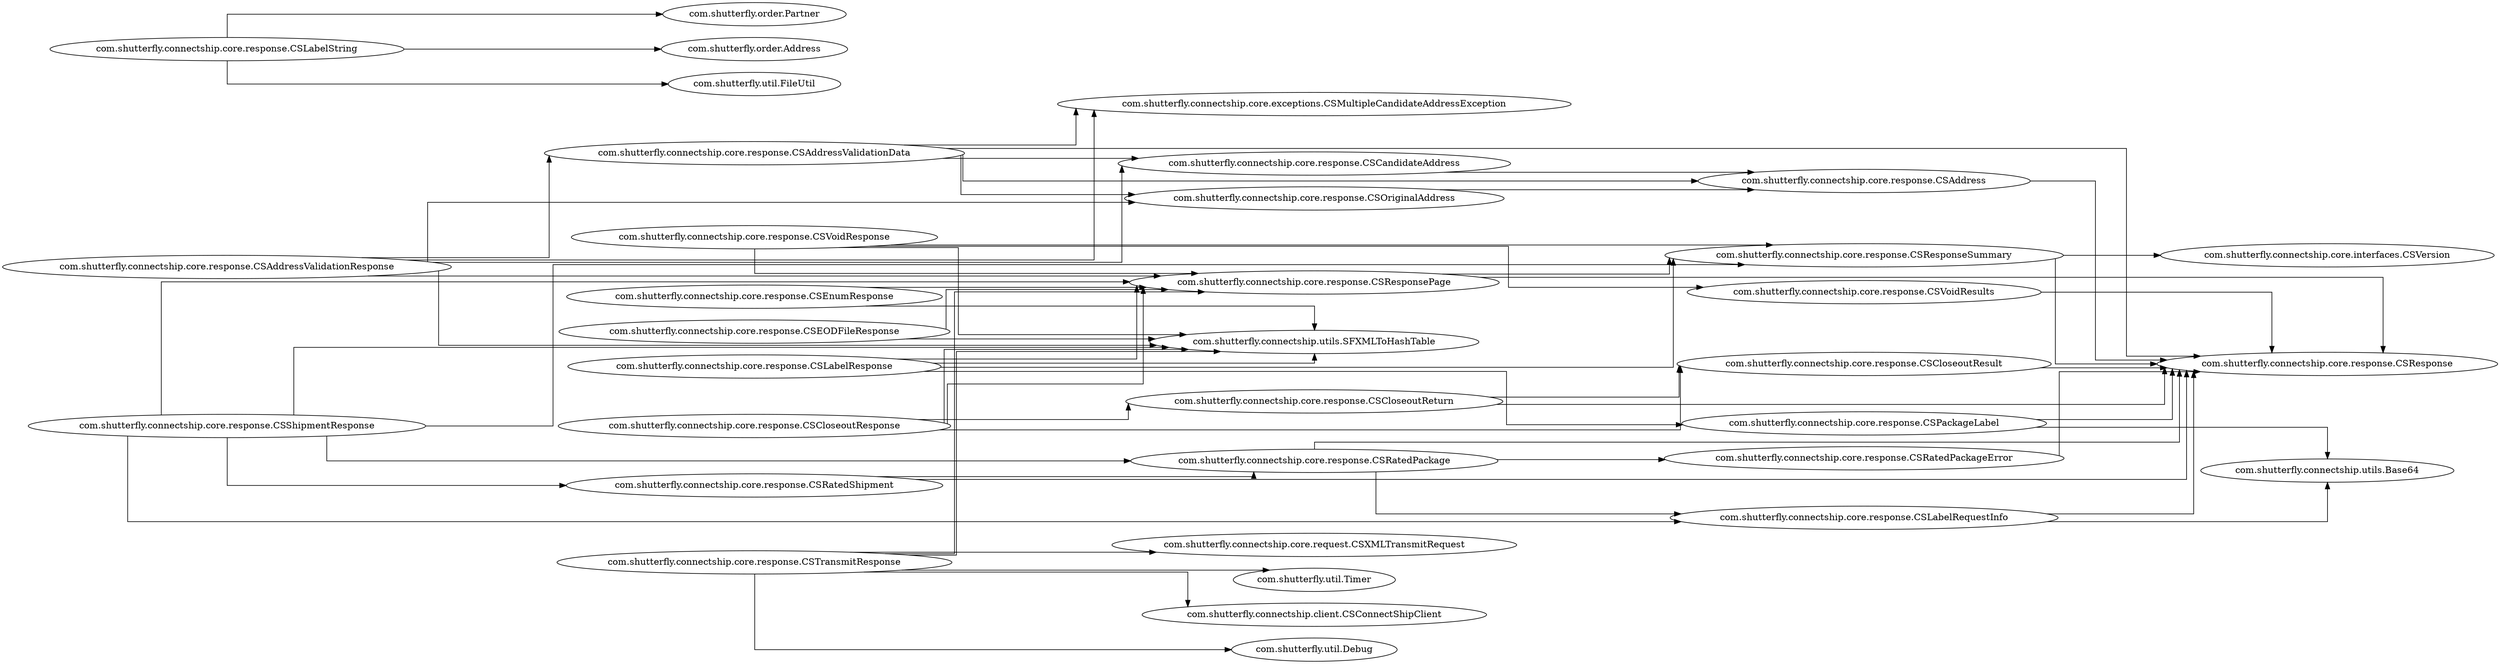 digraph dependencyGraph {
 concentrate=true;
 rankdir="LR"; 
ranksep="2.0";
"com.shutterfly.connectship.core.response.CSAddress"; 
"com.shutterfly.connectship.core.response.CSAddress"->"com.shutterfly.connectship.core.response.CSResponse";
"com.shutterfly.connectship.core.response.CSAddressValidationData"; 
"com.shutterfly.connectship.core.response.CSAddressValidationData"->"com.shutterfly.connectship.core.response.CSResponse";
"com.shutterfly.connectship.core.response.CSAddressValidationData"->"com.shutterfly.connectship.core.response.CSCandidateAddress";
"com.shutterfly.connectship.core.response.CSAddressValidationData"->"com.shutterfly.connectship.core.response.CSOriginalAddress";
"com.shutterfly.connectship.core.response.CSAddressValidationData"->"com.shutterfly.connectship.core.response.CSAddress";
"com.shutterfly.connectship.core.response.CSAddressValidationData"->"com.shutterfly.connectship.core.exceptions.CSMultipleCandidateAddressException";
"com.shutterfly.connectship.core.response.CSAddressValidationResponse"; 
"com.shutterfly.connectship.core.response.CSAddressValidationResponse"->"com.shutterfly.connectship.core.response.CSResponsePage";
"com.shutterfly.connectship.core.response.CSAddressValidationResponse"->"com.shutterfly.connectship.core.response.CSAddressValidationData";
"com.shutterfly.connectship.core.response.CSAddressValidationResponse"->"com.shutterfly.connectship.core.response.CSCandidateAddress";
"com.shutterfly.connectship.core.response.CSAddressValidationResponse"->"com.shutterfly.connectship.core.exceptions.CSMultipleCandidateAddressException";
"com.shutterfly.connectship.core.response.CSAddressValidationResponse"->"com.shutterfly.connectship.core.response.CSOriginalAddress";
"com.shutterfly.connectship.core.response.CSAddressValidationResponse"->"com.shutterfly.connectship.utils.SFXMLToHashTable";
"com.shutterfly.connectship.core.response.CSCandidateAddress"; 
"com.shutterfly.connectship.core.response.CSCandidateAddress"->"com.shutterfly.connectship.core.response.CSAddress";
"com.shutterfly.connectship.core.response.CSCloseoutResponse"; 
"com.shutterfly.connectship.core.response.CSCloseoutResponse"->"com.shutterfly.connectship.core.response.CSResponsePage";
"com.shutterfly.connectship.core.response.CSCloseoutResponse"->"com.shutterfly.connectship.core.response.CSCloseoutResult";
"com.shutterfly.connectship.core.response.CSCloseoutResponse"->"com.shutterfly.connectship.core.response.CSCloseoutReturn";
"com.shutterfly.connectship.core.response.CSCloseoutResponse"->"com.shutterfly.connectship.utils.SFXMLToHashTable";
"com.shutterfly.connectship.core.response.CSCloseoutResult"; 
"com.shutterfly.connectship.core.response.CSCloseoutResult"->"com.shutterfly.connectship.core.response.CSResponse";
"com.shutterfly.connectship.core.response.CSCloseoutReturn"; 
"com.shutterfly.connectship.core.response.CSCloseoutReturn"->"com.shutterfly.connectship.core.response.CSResponse";
"com.shutterfly.connectship.core.response.CSCloseoutReturn"->"com.shutterfly.connectship.core.response.CSCloseoutResult";
"com.shutterfly.connectship.core.response.CSEODFileResponse"; 
"com.shutterfly.connectship.core.response.CSEODFileResponse"->"com.shutterfly.connectship.core.response.CSResponsePage";
"com.shutterfly.connectship.core.response.CSEODFileResponse"->"com.shutterfly.connectship.utils.SFXMLToHashTable";
"com.shutterfly.connectship.core.response.CSEnumResponse"; 
"com.shutterfly.connectship.core.response.CSEnumResponse"->"com.shutterfly.connectship.core.response.CSResponsePage";
"com.shutterfly.connectship.core.response.CSEnumResponse"->"com.shutterfly.connectship.utils.SFXMLToHashTable";
"com.shutterfly.connectship.core.response.CSLabelRequestInfo"; 
"com.shutterfly.connectship.core.response.CSLabelRequestInfo"->"com.shutterfly.connectship.core.response.CSResponse";
"com.shutterfly.connectship.core.response.CSLabelRequestInfo"->"com.shutterfly.connectship.utils.Base64";
"com.shutterfly.connectship.core.response.CSLabelResponse"; 
"com.shutterfly.connectship.core.response.CSLabelResponse"->"com.shutterfly.connectship.core.response.CSResponsePage";
"com.shutterfly.connectship.core.response.CSLabelResponse"->"com.shutterfly.connectship.core.response.CSPackageLabel";
"com.shutterfly.connectship.core.response.CSLabelResponse"->"com.shutterfly.connectship.utils.SFXMLToHashTable";
"com.shutterfly.connectship.core.response.CSLabelResponse"->"com.shutterfly.connectship.core.response.CSResponseSummary";
"com.shutterfly.connectship.core.response.CSLabelString"; 
"com.shutterfly.connectship.core.response.CSLabelString"->"com.shutterfly.order.Partner";
"com.shutterfly.connectship.core.response.CSLabelString"->"com.shutterfly.order.Address";
"com.shutterfly.connectship.core.response.CSLabelString"->"com.shutterfly.util.FileUtil";
"com.shutterfly.connectship.core.response.CSOriginalAddress"; 
"com.shutterfly.connectship.core.response.CSOriginalAddress"->"com.shutterfly.connectship.core.response.CSAddress";
"com.shutterfly.connectship.core.response.CSPackageLabel"; 
"com.shutterfly.connectship.core.response.CSPackageLabel"->"com.shutterfly.connectship.core.response.CSResponse";
"com.shutterfly.connectship.core.response.CSPackageLabel"->"com.shutterfly.connectship.utils.Base64";
"com.shutterfly.connectship.core.response.CSRatedPackage"; 
"com.shutterfly.connectship.core.response.CSRatedPackage"->"com.shutterfly.connectship.core.response.CSResponse";
"com.shutterfly.connectship.core.response.CSRatedPackage"->"com.shutterfly.connectship.core.response.CSRatedPackageError";
"com.shutterfly.connectship.core.response.CSRatedPackage"->"com.shutterfly.connectship.core.response.CSLabelRequestInfo";
"com.shutterfly.connectship.core.response.CSRatedPackageError"; 
"com.shutterfly.connectship.core.response.CSRatedPackageError"->"com.shutterfly.connectship.core.response.CSResponse";
"com.shutterfly.connectship.core.response.CSRatedShipment"; 
"com.shutterfly.connectship.core.response.CSRatedShipment"->"com.shutterfly.connectship.core.response.CSResponse";
"com.shutterfly.connectship.core.response.CSRatedShipment"->"com.shutterfly.connectship.core.response.CSRatedPackage";
"com.shutterfly.connectship.core.response.CSResponse"; 
"com.shutterfly.connectship.core.response.CSResponsePage"; 
"com.shutterfly.connectship.core.response.CSResponsePage"->"com.shutterfly.connectship.core.response.CSResponse";
"com.shutterfly.connectship.core.response.CSResponsePage"->"com.shutterfly.connectship.core.response.CSResponseSummary";
"com.shutterfly.connectship.core.response.CSResponseSummary"; 
"com.shutterfly.connectship.core.response.CSResponseSummary"->"com.shutterfly.connectship.core.response.CSResponse";
"com.shutterfly.connectship.core.response.CSResponseSummary"->"com.shutterfly.connectship.core.interfaces.CSVersion";
"com.shutterfly.connectship.core.response.CSShipmentResponse"; 
"com.shutterfly.connectship.core.response.CSShipmentResponse"->"com.shutterfly.connectship.core.response.CSResponsePage";
"com.shutterfly.connectship.core.response.CSShipmentResponse"->"com.shutterfly.connectship.core.response.CSRatedShipment";
"com.shutterfly.connectship.core.response.CSShipmentResponse"->"com.shutterfly.connectship.utils.SFXMLToHashTable";
"com.shutterfly.connectship.core.response.CSShipmentResponse"->"com.shutterfly.connectship.core.response.CSResponseSummary";
"com.shutterfly.connectship.core.response.CSShipmentResponse"->"com.shutterfly.connectship.core.response.CSRatedPackage";
"com.shutterfly.connectship.core.response.CSShipmentResponse"->"com.shutterfly.connectship.core.response.CSLabelRequestInfo";
"com.shutterfly.connectship.core.response.CSTransmitResponse"; 
"com.shutterfly.connectship.core.response.CSTransmitResponse"->"com.shutterfly.connectship.core.response.CSResponsePage";
"com.shutterfly.connectship.core.response.CSTransmitResponse"->"com.shutterfly.connectship.core.request.CSXMLTransmitRequest";
"com.shutterfly.connectship.core.response.CSTransmitResponse"->"com.shutterfly.util.Timer";
"com.shutterfly.connectship.core.response.CSTransmitResponse"->"com.shutterfly.connectship.client.CSConnectShipClient";
"com.shutterfly.connectship.core.response.CSTransmitResponse"->"com.shutterfly.connectship.utils.SFXMLToHashTable";
"com.shutterfly.connectship.core.response.CSTransmitResponse"->"com.shutterfly.util.Debug";
"com.shutterfly.connectship.core.response.CSVoidResponse"; 
"com.shutterfly.connectship.core.response.CSVoidResponse"->"com.shutterfly.connectship.core.response.CSResponsePage";
"com.shutterfly.connectship.core.response.CSVoidResponse"->"com.shutterfly.connectship.core.response.CSVoidResults";
"com.shutterfly.connectship.core.response.CSVoidResponse"->"com.shutterfly.connectship.utils.SFXMLToHashTable";
"com.shutterfly.connectship.core.response.CSVoidResponse"->"com.shutterfly.connectship.core.response.CSResponseSummary";
"com.shutterfly.connectship.core.response.CSVoidResults"; 
"com.shutterfly.connectship.core.response.CSVoidResults"->"com.shutterfly.connectship.core.response.CSResponse";
splines="ortho";
}